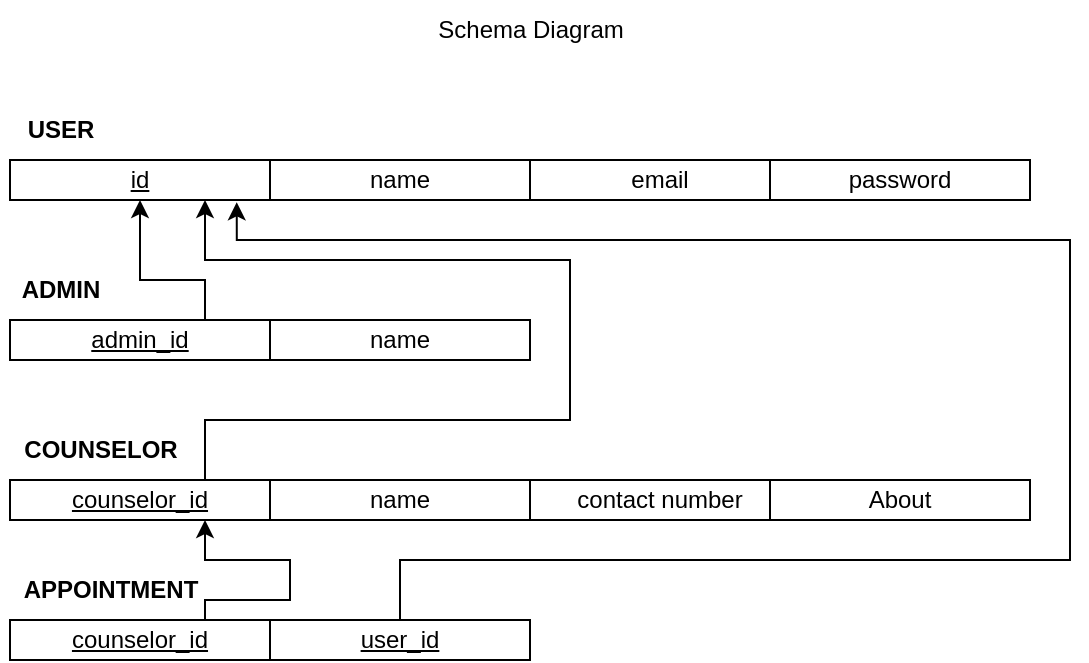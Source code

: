 <mxfile version="20.6.0" type="google"><diagram id="5LzVeMDve4wUhUN74bG2" name="Page-1"><mxGraphModel grid="1" page="1" gridSize="10" guides="1" tooltips="1" connect="1" arrows="1" fold="1" pageScale="1" pageWidth="850" pageHeight="1100" math="0" shadow="0"><root><mxCell id="0"/><mxCell id="1" parent="0"/><mxCell id="XnYxJiNpgyUGQibeZ-dJ-2" value="&lt;u&gt;id&lt;/u&gt;" style="rounded=0;whiteSpace=wrap;html=1;" vertex="1" parent="1"><mxGeometry x="60" y="290" width="130" height="20" as="geometry"/></mxCell><mxCell id="XnYxJiNpgyUGQibeZ-dJ-3" value="name" style="rounded=0;whiteSpace=wrap;html=1;" vertex="1" parent="1"><mxGeometry x="190" y="290" width="130" height="20" as="geometry"/></mxCell><mxCell id="XnYxJiNpgyUGQibeZ-dJ-4" value="email" style="rounded=0;whiteSpace=wrap;html=1;" vertex="1" parent="1"><mxGeometry x="320" y="290" width="130" height="20" as="geometry"/></mxCell><mxCell id="XnYxJiNpgyUGQibeZ-dJ-5" value="password" style="rounded=0;whiteSpace=wrap;html=1;" vertex="1" parent="1"><mxGeometry x="440" y="290" width="130" height="20" as="geometry"/></mxCell><mxCell id="XnYxJiNpgyUGQibeZ-dJ-6" value="USER" style="text;html=1;align=center;verticalAlign=middle;resizable=0;points=[];autosize=1;strokeColor=none;fillColor=none;fontStyle=1" vertex="1" parent="1"><mxGeometry x="55" y="260" width="60" height="30" as="geometry"/></mxCell><mxCell id="XnYxJiNpgyUGQibeZ-dJ-14" style="edgeStyle=orthogonalEdgeStyle;rounded=0;orthogonalLoop=1;jettySize=auto;html=1;exitX=0.75;exitY=0;exitDx=0;exitDy=0;entryX=0.5;entryY=1;entryDx=0;entryDy=0;" edge="1" parent="1" source="XnYxJiNpgyUGQibeZ-dJ-7" target="XnYxJiNpgyUGQibeZ-dJ-2"><mxGeometry relative="1" as="geometry"><Array as="points"><mxPoint x="158" y="350"/><mxPoint x="125" y="350"/></Array></mxGeometry></mxCell><mxCell id="XnYxJiNpgyUGQibeZ-dJ-7" value="&lt;u&gt;admin_id&lt;/u&gt;" style="rounded=0;whiteSpace=wrap;html=1;" vertex="1" parent="1"><mxGeometry x="60" y="370" width="130" height="20" as="geometry"/></mxCell><mxCell id="XnYxJiNpgyUGQibeZ-dJ-8" value="name" style="rounded=0;whiteSpace=wrap;html=1;" vertex="1" parent="1"><mxGeometry x="190" y="370" width="130" height="20" as="geometry"/></mxCell><mxCell id="XnYxJiNpgyUGQibeZ-dJ-11" value="ADMIN" style="text;html=1;align=center;verticalAlign=middle;resizable=0;points=[];autosize=1;strokeColor=none;fillColor=none;fontStyle=1" vertex="1" parent="1"><mxGeometry x="55" y="340" width="60" height="30" as="geometry"/></mxCell><mxCell id="XnYxJiNpgyUGQibeZ-dJ-20" style="edgeStyle=orthogonalEdgeStyle;rounded=0;orthogonalLoop=1;jettySize=auto;html=1;exitX=0.75;exitY=0;exitDx=0;exitDy=0;entryX=0.75;entryY=1;entryDx=0;entryDy=0;" edge="1" parent="1" source="XnYxJiNpgyUGQibeZ-dJ-15" target="XnYxJiNpgyUGQibeZ-dJ-2"><mxGeometry relative="1" as="geometry"><Array as="points"><mxPoint x="158" y="420"/><mxPoint x="340" y="420"/><mxPoint x="340" y="340"/><mxPoint x="158" y="340"/></Array></mxGeometry></mxCell><mxCell id="XnYxJiNpgyUGQibeZ-dJ-15" value="&lt;u&gt;counselor_id&lt;/u&gt;" style="rounded=0;whiteSpace=wrap;html=1;" vertex="1" parent="1"><mxGeometry x="60" y="450" width="130" height="20" as="geometry"/></mxCell><mxCell id="XnYxJiNpgyUGQibeZ-dJ-16" value="name" style="rounded=0;whiteSpace=wrap;html=1;" vertex="1" parent="1"><mxGeometry x="190" y="450" width="130" height="20" as="geometry"/></mxCell><mxCell id="XnYxJiNpgyUGQibeZ-dJ-17" value="contact number" style="rounded=0;whiteSpace=wrap;html=1;" vertex="1" parent="1"><mxGeometry x="320" y="450" width="130" height="20" as="geometry"/></mxCell><mxCell id="XnYxJiNpgyUGQibeZ-dJ-18" value="About" style="rounded=0;whiteSpace=wrap;html=1;" vertex="1" parent="1"><mxGeometry x="440" y="450" width="130" height="20" as="geometry"/></mxCell><mxCell id="XnYxJiNpgyUGQibeZ-dJ-19" value="COUNSELOR" style="text;html=1;align=center;verticalAlign=middle;resizable=0;points=[];autosize=1;strokeColor=none;fillColor=none;fontStyle=1" vertex="1" parent="1"><mxGeometry x="55" y="420" width="100" height="30" as="geometry"/></mxCell><mxCell id="XnYxJiNpgyUGQibeZ-dJ-26" style="edgeStyle=orthogonalEdgeStyle;rounded=0;orthogonalLoop=1;jettySize=auto;html=1;exitX=0.75;exitY=0;exitDx=0;exitDy=0;entryX=0.75;entryY=1;entryDx=0;entryDy=0;" edge="1" parent="1" source="XnYxJiNpgyUGQibeZ-dJ-21" target="XnYxJiNpgyUGQibeZ-dJ-15"><mxGeometry relative="1" as="geometry"><Array as="points"><mxPoint x="158" y="510"/><mxPoint x="200" y="510"/><mxPoint x="200" y="490"/><mxPoint x="158" y="490"/></Array></mxGeometry></mxCell><mxCell id="XnYxJiNpgyUGQibeZ-dJ-21" value="&lt;u&gt;counselor_id&lt;/u&gt;" style="rounded=0;whiteSpace=wrap;html=1;" vertex="1" parent="1"><mxGeometry x="60" y="520" width="130" height="20" as="geometry"/></mxCell><mxCell id="XnYxJiNpgyUGQibeZ-dJ-27" style="edgeStyle=orthogonalEdgeStyle;rounded=0;orthogonalLoop=1;jettySize=auto;html=1;exitX=0.5;exitY=0;exitDx=0;exitDy=0;entryX=0.872;entryY=1.058;entryDx=0;entryDy=0;entryPerimeter=0;" edge="1" parent="1" source="XnYxJiNpgyUGQibeZ-dJ-22" target="XnYxJiNpgyUGQibeZ-dJ-2"><mxGeometry relative="1" as="geometry"><Array as="points"><mxPoint x="255" y="490"/><mxPoint x="590" y="490"/><mxPoint x="590" y="330"/><mxPoint x="173" y="330"/></Array></mxGeometry></mxCell><mxCell id="XnYxJiNpgyUGQibeZ-dJ-22" value="user_id" style="rounded=0;whiteSpace=wrap;html=1;fontStyle=4" vertex="1" parent="1"><mxGeometry x="190" y="520" width="130" height="20" as="geometry"/></mxCell><mxCell id="XnYxJiNpgyUGQibeZ-dJ-25" value="APPOINTMENT" style="text;html=1;align=center;verticalAlign=middle;resizable=0;points=[];autosize=1;strokeColor=none;fillColor=none;fontStyle=1" vertex="1" parent="1"><mxGeometry x="55" y="490" width="110" height="30" as="geometry"/></mxCell><mxCell id="XnYxJiNpgyUGQibeZ-dJ-30" value="Schema Diagram" style="text;html=1;align=center;verticalAlign=middle;resizable=0;points=[];autosize=1;strokeColor=none;fillColor=none;" vertex="1" parent="1"><mxGeometry x="260" y="210" width="120" height="30" as="geometry"/></mxCell></root></mxGraphModel></diagram></mxfile>